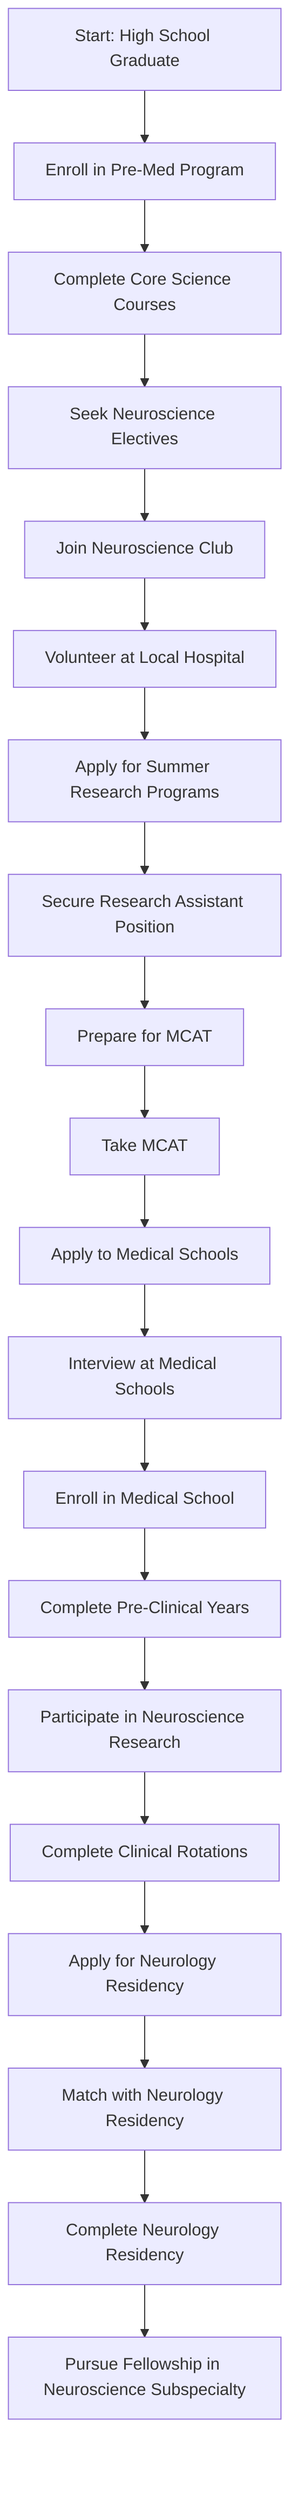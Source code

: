 graph TD
    A[Start: High School Graduate] --> B[Enroll in Pre-Med Program]
    B --> C[Complete Core Science Courses]
    C --> D[Seek Neuroscience Electives]
    D --> E[Join Neuroscience Club]
    E --> F[Volunteer at Local Hospital]
    F --> G[Apply for Summer Research Programs]
    G --> H[Secure Research Assistant Position]
    H --> I[Prepare for MCAT]
    I --> J[Take MCAT]
    J --> K[Apply to Medical Schools]
    K --> L[Interview at Medical Schools]
    L --> M[Enroll in Medical School]
    M --> N[Complete Pre-Clinical Years]
    N --> O[Participate in Neuroscience Research]
    O --> P[Complete Clinical Rotations]
    P --> Q[Apply for Neurology Residency]
    Q --> R[Match with Neurology Residency]
    R --> S[Complete Neurology Residency]
    S --> T[Pursue Fellowship in Neuroscience Subspecialty]